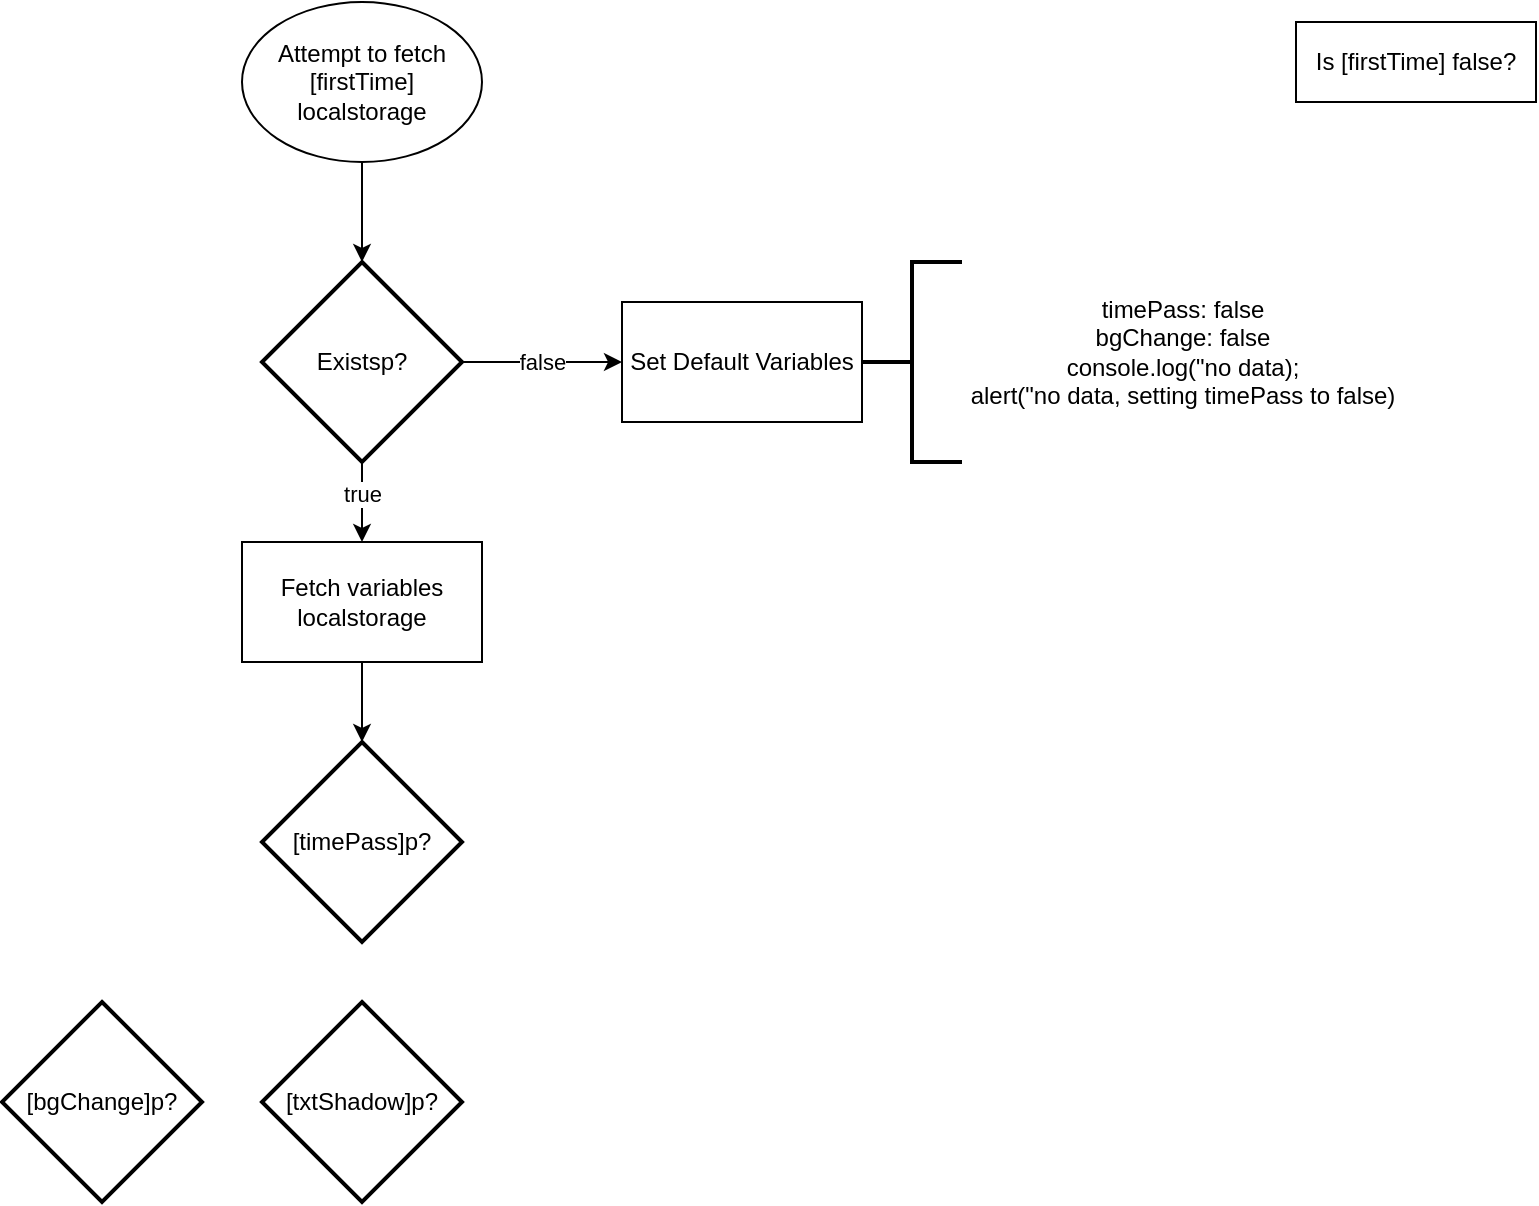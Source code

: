 <mxfile version="22.1.11" type="github">
  <diagram id="C5RBs43oDa-KdzZeNtuy" name="Page-1">
    <mxGraphModel dx="928" dy="722" grid="1" gridSize="10" guides="1" tooltips="1" connect="1" arrows="1" fold="1" page="1" pageScale="1" pageWidth="827" pageHeight="1169" math="0" shadow="0">
      <root>
        <mxCell id="WIyWlLk6GJQsqaUBKTNV-0" />
        <mxCell id="WIyWlLk6GJQsqaUBKTNV-1" parent="WIyWlLk6GJQsqaUBKTNV-0" />
        <mxCell id="WIyWlLk6GJQsqaUBKTNV-3" value="Is [firstTime] false?" style="rounded=0;whiteSpace=wrap;html=1;fontSize=12;glass=0;strokeWidth=1;shadow=0;" parent="WIyWlLk6GJQsqaUBKTNV-1" vertex="1">
          <mxGeometry x="827" y="40" width="120" height="40" as="geometry" />
        </mxCell>
        <mxCell id="ROSyfb7WgI8DFG1DeHRe-3" value="Attempt to fetch [firstTime] localstorage" style="ellipse;whiteSpace=wrap;html=1;" vertex="1" parent="WIyWlLk6GJQsqaUBKTNV-1">
          <mxGeometry x="300" y="30" width="120" height="80" as="geometry" />
        </mxCell>
        <mxCell id="ROSyfb7WgI8DFG1DeHRe-12" style="edgeStyle=orthogonalEdgeStyle;rounded=0;orthogonalLoop=1;jettySize=auto;html=1;exitX=1;exitY=0.5;exitDx=0;exitDy=0;exitPerimeter=0;entryX=0;entryY=0.5;entryDx=0;entryDy=0;" edge="1" parent="WIyWlLk6GJQsqaUBKTNV-1" source="ROSyfb7WgI8DFG1DeHRe-5" target="ROSyfb7WgI8DFG1DeHRe-7">
          <mxGeometry relative="1" as="geometry" />
        </mxCell>
        <mxCell id="ROSyfb7WgI8DFG1DeHRe-13" value="false" style="edgeLabel;html=1;align=center;verticalAlign=middle;resizable=0;points=[];" vertex="1" connectable="0" parent="ROSyfb7WgI8DFG1DeHRe-12">
          <mxGeometry x="-0.3" y="2" relative="1" as="geometry">
            <mxPoint x="12" y="2" as="offset" />
          </mxGeometry>
        </mxCell>
        <mxCell id="ROSyfb7WgI8DFG1DeHRe-24" style="edgeStyle=orthogonalEdgeStyle;rounded=0;orthogonalLoop=1;jettySize=auto;html=1;exitX=0.5;exitY=1;exitDx=0;exitDy=0;exitPerimeter=0;entryX=0.5;entryY=0;entryDx=0;entryDy=0;" edge="1" parent="WIyWlLk6GJQsqaUBKTNV-1" source="ROSyfb7WgI8DFG1DeHRe-5" target="ROSyfb7WgI8DFG1DeHRe-23">
          <mxGeometry relative="1" as="geometry" />
        </mxCell>
        <mxCell id="ROSyfb7WgI8DFG1DeHRe-26" value="true" style="edgeLabel;html=1;align=center;verticalAlign=middle;resizable=0;points=[];" vertex="1" connectable="0" parent="ROSyfb7WgI8DFG1DeHRe-24">
          <mxGeometry x="-0.225" y="-8" relative="1" as="geometry">
            <mxPoint x="8" as="offset" />
          </mxGeometry>
        </mxCell>
        <mxCell id="ROSyfb7WgI8DFG1DeHRe-5" value="Existsp?" style="strokeWidth=2;html=1;shape=mxgraph.flowchart.decision;whiteSpace=wrap;" vertex="1" parent="WIyWlLk6GJQsqaUBKTNV-1">
          <mxGeometry x="310" y="160" width="100" height="100" as="geometry" />
        </mxCell>
        <mxCell id="ROSyfb7WgI8DFG1DeHRe-7" value="Set Default Variables" style="rounded=0;whiteSpace=wrap;html=1;" vertex="1" parent="WIyWlLk6GJQsqaUBKTNV-1">
          <mxGeometry x="490" y="180" width="120" height="60" as="geometry" />
        </mxCell>
        <mxCell id="ROSyfb7WgI8DFG1DeHRe-8" value="" style="strokeWidth=2;html=1;shape=mxgraph.flowchart.annotation_2;align=left;labelPosition=right;pointerEvents=1;" vertex="1" parent="WIyWlLk6GJQsqaUBKTNV-1">
          <mxGeometry x="610" y="160" width="50" height="100" as="geometry" />
        </mxCell>
        <mxCell id="ROSyfb7WgI8DFG1DeHRe-9" value="timePass: false&lt;br&gt;bgChange: false&lt;br&gt;console.log(&quot;no data);&lt;br&gt;alert(&quot;no data, setting timePass to false)" style="text;html=1;align=center;verticalAlign=middle;resizable=0;points=[];autosize=1;strokeColor=none;fillColor=none;" vertex="1" parent="WIyWlLk6GJQsqaUBKTNV-1">
          <mxGeometry x="650" y="170" width="240" height="70" as="geometry" />
        </mxCell>
        <mxCell id="ROSyfb7WgI8DFG1DeHRe-11" value="[timePass]p?" style="strokeWidth=2;html=1;shape=mxgraph.flowchart.decision;whiteSpace=wrap;" vertex="1" parent="WIyWlLk6GJQsqaUBKTNV-1">
          <mxGeometry x="310" y="400" width="100" height="100" as="geometry" />
        </mxCell>
        <mxCell id="ROSyfb7WgI8DFG1DeHRe-20" value="[bgChange]p?" style="strokeWidth=2;html=1;shape=mxgraph.flowchart.decision;whiteSpace=wrap;" vertex="1" parent="WIyWlLk6GJQsqaUBKTNV-1">
          <mxGeometry x="180" y="530" width="100" height="100" as="geometry" />
        </mxCell>
        <mxCell id="ROSyfb7WgI8DFG1DeHRe-21" style="edgeStyle=orthogonalEdgeStyle;rounded=0;orthogonalLoop=1;jettySize=auto;html=1;exitX=0.5;exitY=1;exitDx=0;exitDy=0;entryX=0.5;entryY=0;entryDx=0;entryDy=0;entryPerimeter=0;" edge="1" parent="WIyWlLk6GJQsqaUBKTNV-1" source="ROSyfb7WgI8DFG1DeHRe-3" target="ROSyfb7WgI8DFG1DeHRe-5">
          <mxGeometry relative="1" as="geometry" />
        </mxCell>
        <mxCell id="ROSyfb7WgI8DFG1DeHRe-22" value="[txtShadow]p?" style="strokeWidth=2;html=1;shape=mxgraph.flowchart.decision;whiteSpace=wrap;" vertex="1" parent="WIyWlLk6GJQsqaUBKTNV-1">
          <mxGeometry x="310" y="530" width="100" height="100" as="geometry" />
        </mxCell>
        <mxCell id="ROSyfb7WgI8DFG1DeHRe-23" value="Fetch variables localstorage" style="rounded=0;whiteSpace=wrap;html=1;" vertex="1" parent="WIyWlLk6GJQsqaUBKTNV-1">
          <mxGeometry x="300" y="300" width="120" height="60" as="geometry" />
        </mxCell>
        <mxCell id="ROSyfb7WgI8DFG1DeHRe-25" style="edgeStyle=orthogonalEdgeStyle;rounded=0;orthogonalLoop=1;jettySize=auto;html=1;exitX=0.5;exitY=1;exitDx=0;exitDy=0;entryX=0.5;entryY=0;entryDx=0;entryDy=0;entryPerimeter=0;" edge="1" parent="WIyWlLk6GJQsqaUBKTNV-1" source="ROSyfb7WgI8DFG1DeHRe-23" target="ROSyfb7WgI8DFG1DeHRe-11">
          <mxGeometry relative="1" as="geometry" />
        </mxCell>
      </root>
    </mxGraphModel>
  </diagram>
</mxfile>
